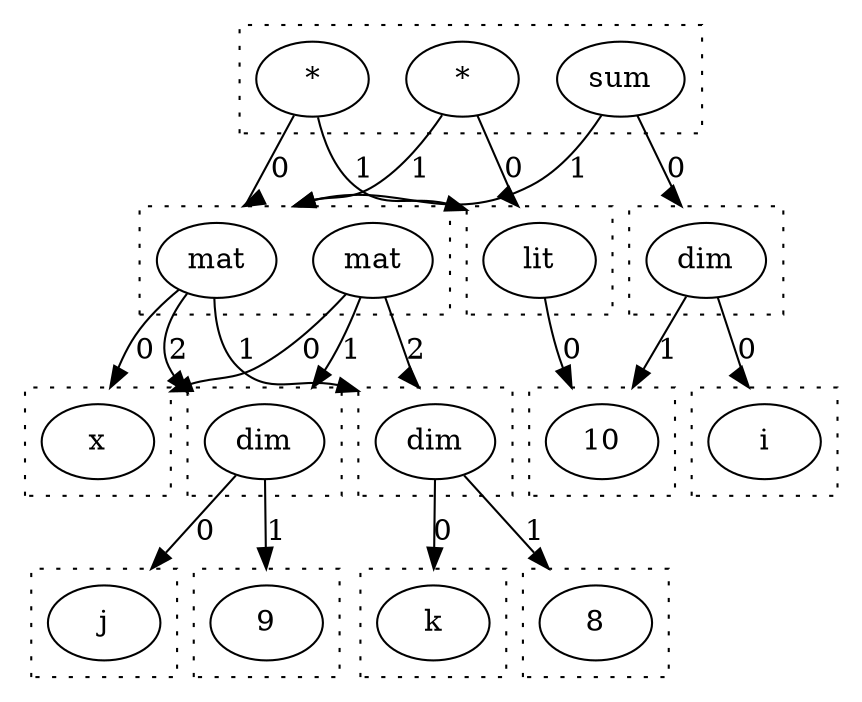 digraph {
  compound=true
  subgraph cluster_0 {
    style=dotted
    0.0[label = "i"]
  }
  subgraph cluster_1 {
    style=dotted
    1.0[label = "10"]
  }
  subgraph cluster_2 {
    style=dotted
    2.0[label = "dim"]
  }
  subgraph cluster_3 {
    style=dotted
    3.0[label = "x"]
  }
  subgraph cluster_4 {
    style=dotted
    4.0[label = "j"]
  }
  subgraph cluster_5 {
    style=dotted
    5.0[label = "9"]
  }
  subgraph cluster_6 {
    style=dotted
    6.0[label = "dim"]
  }
  subgraph cluster_7 {
    style=dotted
    7.0[label = "k"]
  }
  subgraph cluster_8 {
    style=dotted
    8.0[label = "8"]
  }
  subgraph cluster_9 {
    style=dotted
    9.0[label = "dim"]
  }
  subgraph cluster_10 {
    style=dotted
    10.0[label = "mat"]
    10.1[label = "mat"]
  }
  subgraph cluster_11 {
    style=dotted
    11.0[label = "*"]
    11.1[label = "sum"]
    11.2[label = "*"]
  }
  subgraph cluster_13 {
    style=dotted
    13.0[label = "lit"]
  }
  2.0 -> 0.0 [lhead = cluster_0, label = 0]
  2.0 -> 1.0 [lhead = cluster_1, label = 1]
  6.0 -> 4.0 [lhead = cluster_4, label = 0]
  6.0 -> 5.0 [lhead = cluster_5, label = 1]
  9.0 -> 7.0 [lhead = cluster_7, label = 0]
  9.0 -> 8.0 [lhead = cluster_8, label = 1]
  10.0 -> 3.0 [lhead = cluster_3, label = 0]
  10.0 -> 9.0 [lhead = cluster_9, label = 1]
  10.0 -> 6.0 [lhead = cluster_6, label = 2]
  10.1 -> 3.0 [lhead = cluster_3, label = 0]
  10.1 -> 6.0 [lhead = cluster_6, label = 1]
  10.1 -> 9.0 [lhead = cluster_9, label = 2]
  11.0 -> 10.0 [lhead = cluster_10, label = 0]
  11.0 -> 13.0 [lhead = cluster_13, label = 1]
  11.1 -> 2.0 [lhead = cluster_2, label = 0]
  11.1 -> 10.0 [lhead = cluster_10, label = 1]
  11.2 -> 13.0 [lhead = cluster_13, label = 0]
  11.2 -> 10.0 [lhead = cluster_10, label = 1]
  13.0 -> 1.0 [lhead = cluster_1, label = 0]
}